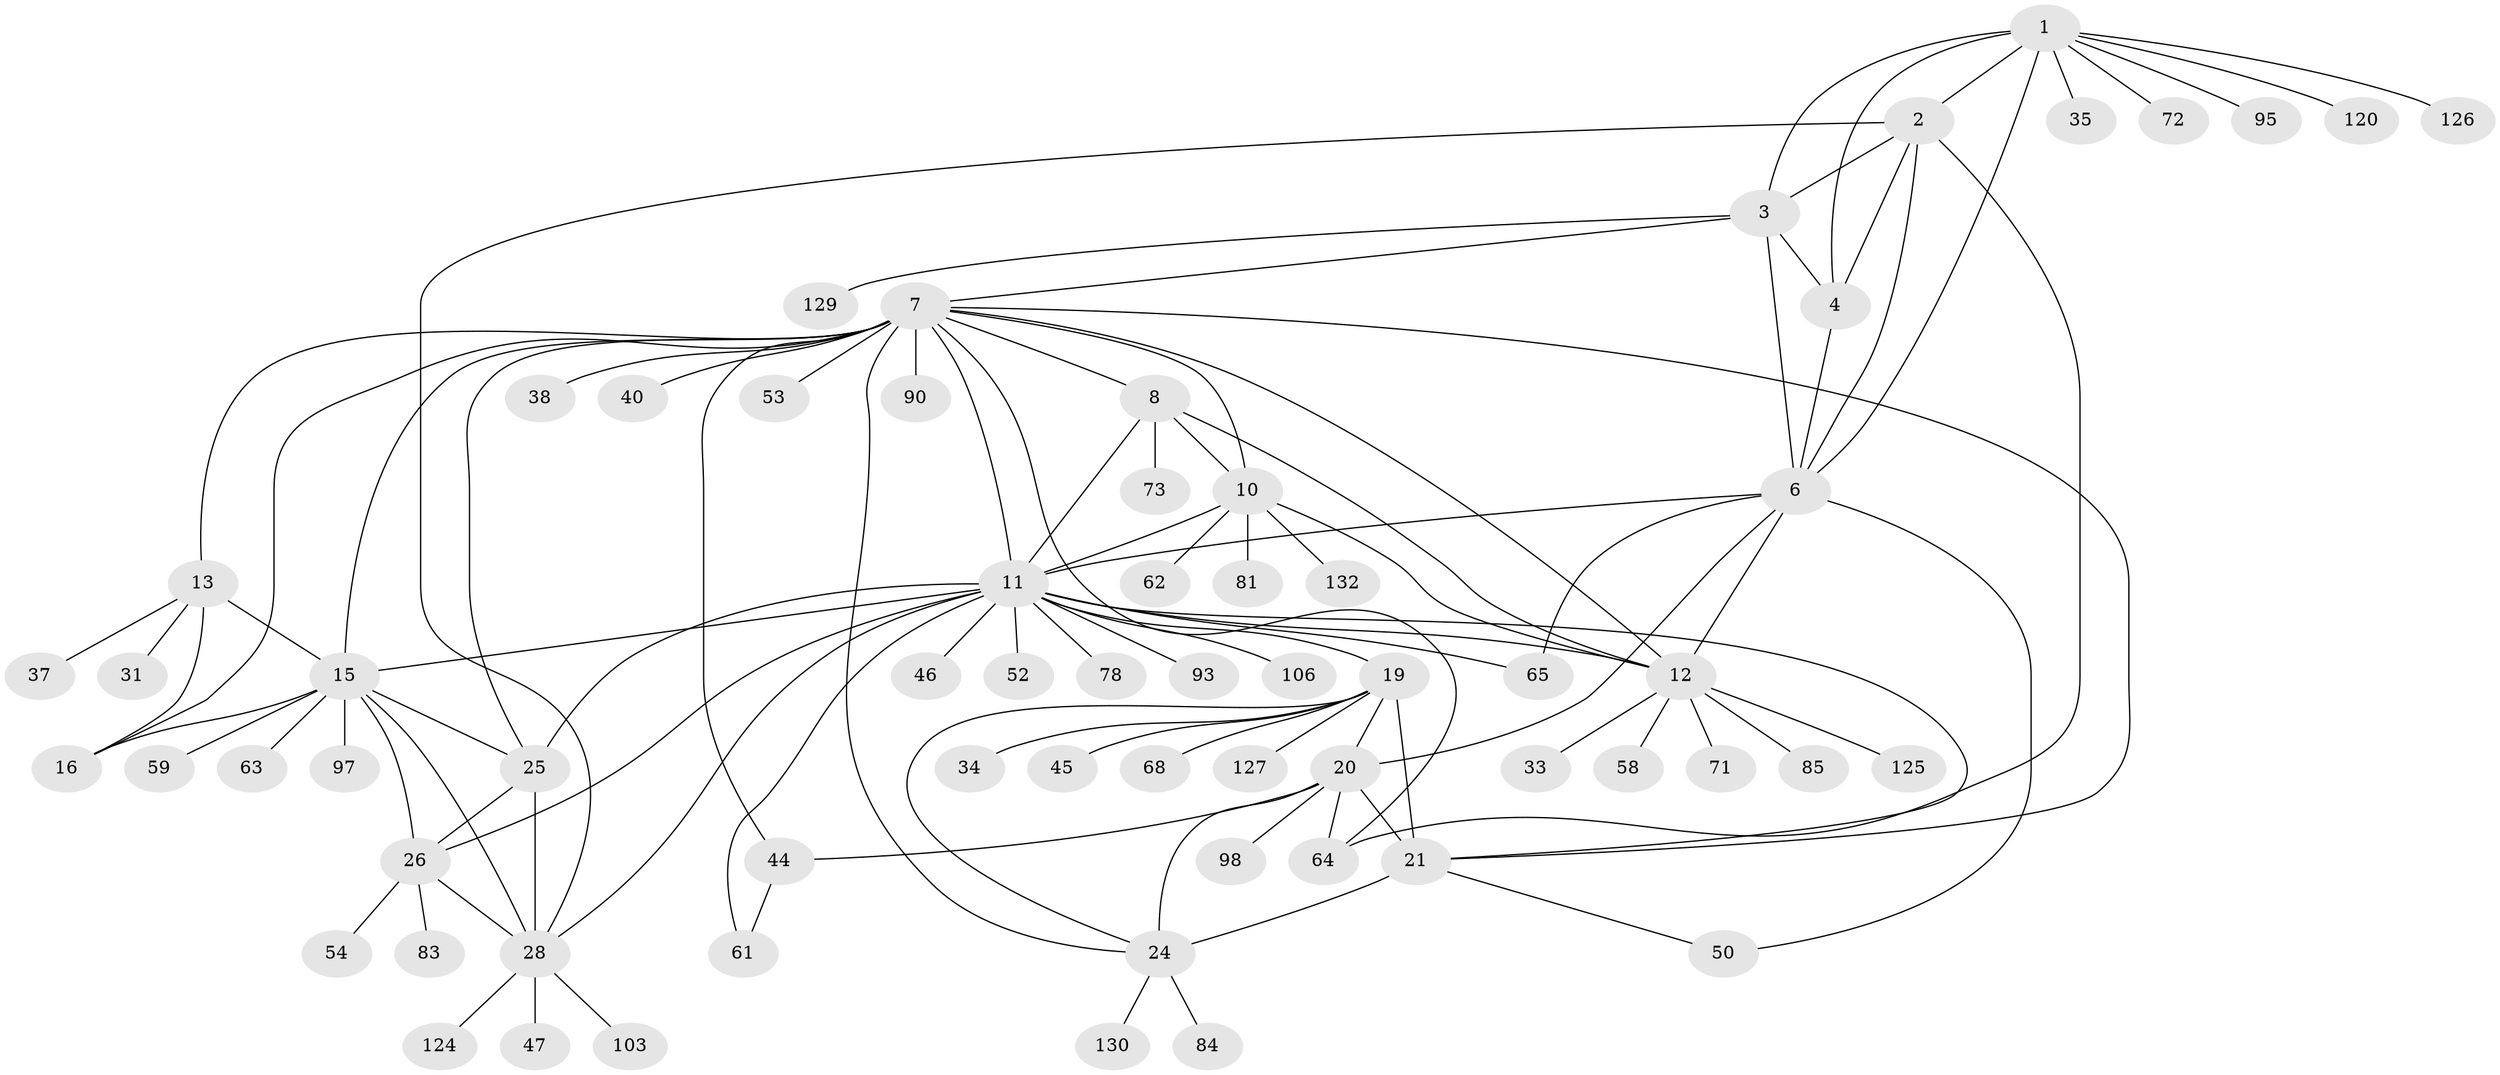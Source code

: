 // original degree distribution, {10: 0.05303030303030303, 7: 0.03787878787878788, 6: 0.015151515151515152, 11: 0.015151515151515152, 12: 0.007575757575757576, 9: 0.030303030303030304, 5: 0.015151515151515152, 8: 0.03787878787878788, 15: 0.007575757575757576, 13: 0.007575757575757576, 2: 0.12121212121212122, 1: 0.6136363636363636, 4: 0.007575757575757576, 3: 0.030303030303030304}
// Generated by graph-tools (version 1.1) at 2025/19/03/04/25 18:19:45]
// undirected, 66 vertices, 104 edges
graph export_dot {
graph [start="1"]
  node [color=gray90,style=filled];
  1;
  2 [super="+70+5+87+108"];
  3;
  4 [super="+60+55+109+114+80"];
  6 [super="+41+66+36"];
  7 [super="+14+99+100+91+9"];
  8 [super="+76+113+92"];
  10;
  11 [super="+30+48"];
  12;
  13;
  15 [super="+32+29+17+112"];
  16 [super="+18+96+75"];
  19;
  20;
  21 [super="+39+74+22+88+89+123+23"];
  24;
  25 [super="+86+102+107+27"];
  26;
  28;
  31 [super="+119"];
  33;
  34;
  35;
  37;
  38 [super="+42+49+43"];
  40;
  44 [super="+69"];
  45;
  46;
  47;
  50;
  52;
  53;
  54;
  58;
  59;
  61;
  62;
  63;
  64 [super="+121"];
  65;
  68;
  71;
  72;
  73;
  78;
  81;
  83;
  84;
  85;
  90;
  93;
  95 [super="+111+105"];
  97;
  98;
  103;
  106;
  120;
  124;
  125;
  126;
  127;
  129;
  130;
  132;
  1 -- 2 [weight=2];
  1 -- 3;
  1 -- 4;
  1 -- 6;
  1 -- 35;
  1 -- 72;
  1 -- 95;
  1 -- 120;
  1 -- 126;
  2 -- 3 [weight=2];
  2 -- 4 [weight=2];
  2 -- 6 [weight=2];
  2 -- 28;
  2 -- 64;
  3 -- 4;
  3 -- 6;
  3 -- 129;
  3 -- 7;
  4 -- 6;
  6 -- 11;
  6 -- 20;
  6 -- 65;
  6 -- 12;
  6 -- 50;
  7 -- 8 [weight=2];
  7 -- 10 [weight=2];
  7 -- 11 [weight=2];
  7 -- 12 [weight=2];
  7 -- 24 [weight=2];
  7 -- 38;
  7 -- 40;
  7 -- 44;
  7 -- 13;
  7 -- 15 [weight=2];
  7 -- 16 [weight=2];
  7 -- 53;
  7 -- 90;
  7 -- 64;
  7 -- 21;
  7 -- 25;
  8 -- 10;
  8 -- 11;
  8 -- 12;
  8 -- 73;
  10 -- 11;
  10 -- 12;
  10 -- 62;
  10 -- 81;
  10 -- 132;
  11 -- 12;
  11 -- 46;
  11 -- 52;
  11 -- 61;
  11 -- 65;
  11 -- 78;
  11 -- 93;
  11 -- 106;
  11 -- 15;
  11 -- 19;
  11 -- 21;
  11 -- 25 [weight=2];
  11 -- 26;
  11 -- 28;
  12 -- 33;
  12 -- 58;
  12 -- 71;
  12 -- 85;
  12 -- 125;
  13 -- 15 [weight=2];
  13 -- 16 [weight=2];
  13 -- 31;
  13 -- 37;
  15 -- 16 [weight=4];
  15 -- 97;
  15 -- 25 [weight=2];
  15 -- 26;
  15 -- 28;
  15 -- 59;
  15 -- 63;
  19 -- 20;
  19 -- 21 [weight=3];
  19 -- 24;
  19 -- 34;
  19 -- 45;
  19 -- 68;
  19 -- 127;
  20 -- 21 [weight=3];
  20 -- 24;
  20 -- 44;
  20 -- 64;
  20 -- 98;
  21 -- 24 [weight=3];
  21 -- 50;
  24 -- 84;
  24 -- 130;
  25 -- 26 [weight=2];
  25 -- 28 [weight=2];
  26 -- 28;
  26 -- 54;
  26 -- 83;
  28 -- 47;
  28 -- 103;
  28 -- 124;
  44 -- 61;
}
